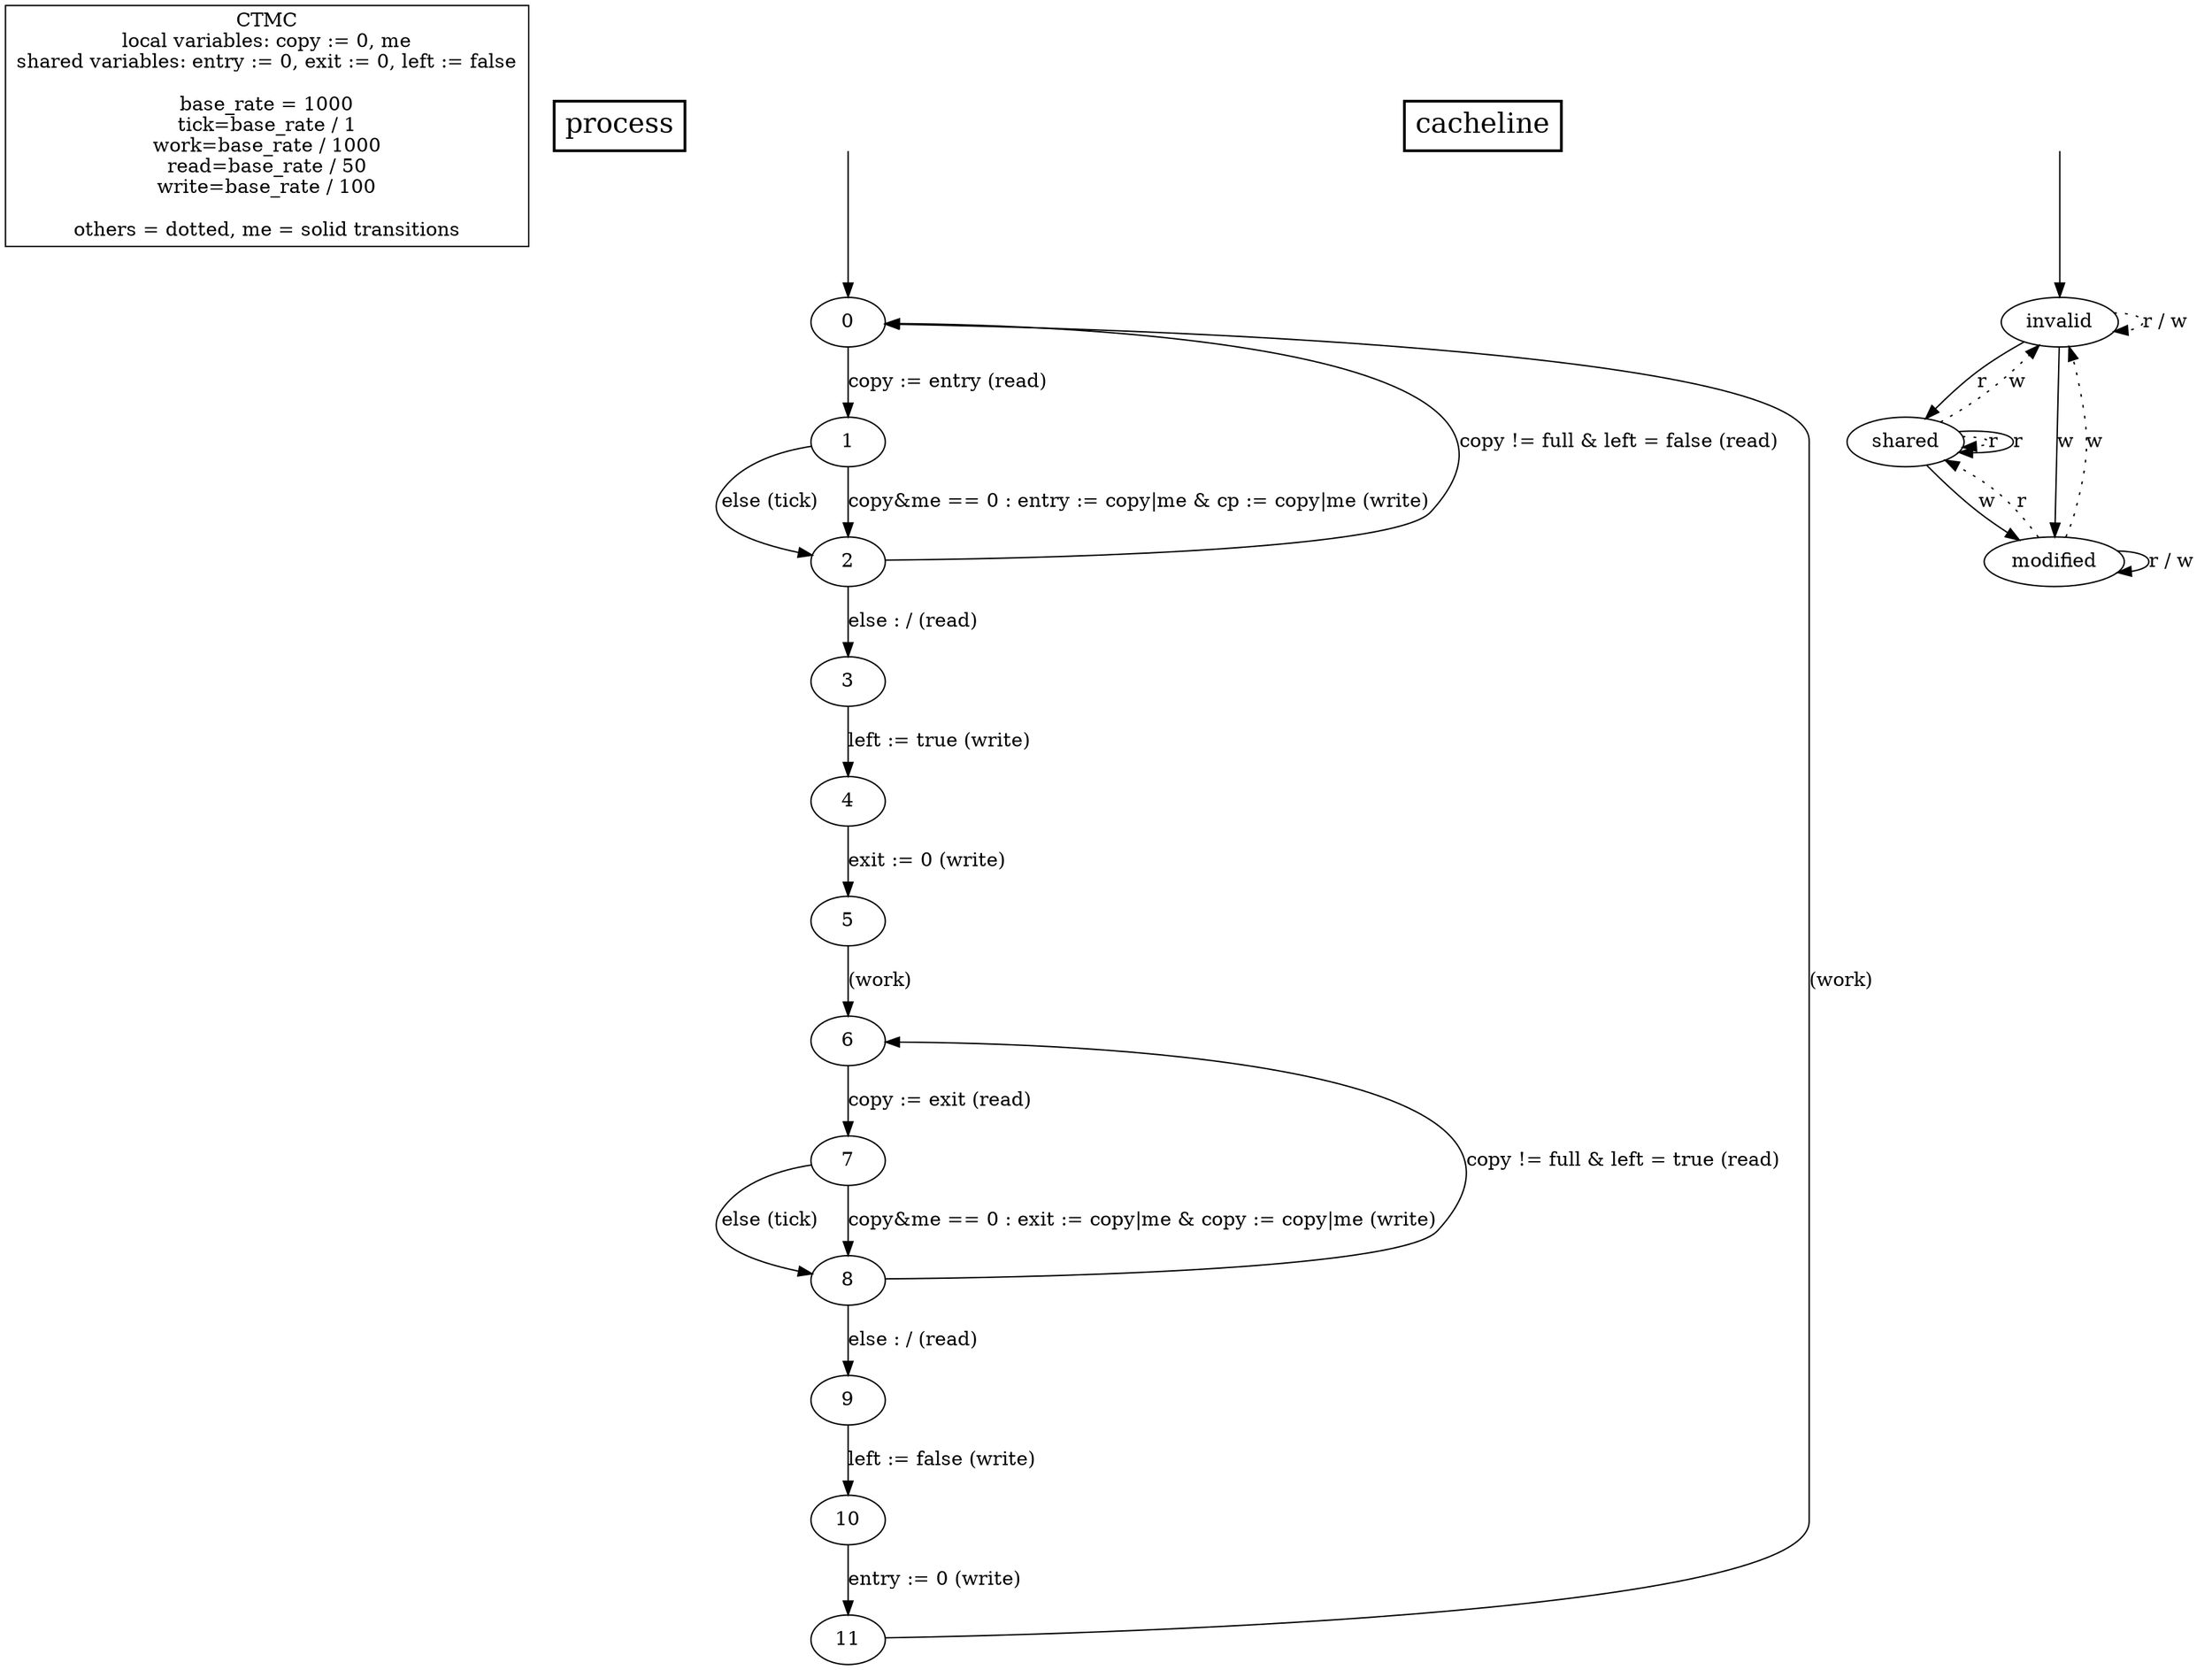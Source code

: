 digraph {

	"CTMC\nlocal variables: copy := 0, me\nshared variables: entry := 0, exit := 0, left := false\n\nbase_rate = 1000\ntick=base_rate / 1\nwork=base_rate / 1000\nread=base_rate / 50\nwrite=base_rate / 100\n\nothers = dotted, me = solid transitions" [nojustify=true, shape=box]

	"process" [nojustify=true, shape=box, style=bold, fontsize=20]

	initial_state_source [style=invis]

	// process

	initial_state_source -> "0"

	"0"  -> "1"  [weight=10, label="copy := entry (read)"]
	"1"  -> "2"  [label="else (tick)"]
	"1"  -> "2"  [weight=10, label="copy&me == 0 : entry := copy|me & cp := copy|me (write)"]

	"2"  -> "0"  [label="copy != full & left = false (read)"]
	"2"  -> "3"  [weight=10, label="else : / (read)"]
	"3"  -> "4"  [weight=10, label="left := true (write)"]
	"4"  -> "5"  [weight=10, label="exit := 0 (write)"]

	"5"  -> "6"  [weight=10, label="(work)"]

	"6"  -> "7"  [weight=10, label="copy := exit (read)"]
	"7" -> "8"   [label="else (tick)"]
	"7" -> "8"   [weight=10, label="copy&me == 0 : exit := copy|me & copy := copy|me (write)"]

	"8" -> "6"   [label="copy != full & left = true (read)"]
	"8" -> "9"   [weight=10, label="else : / (read)"]
	"9" -> "10"  [weight=10, label="left := false (write)"]
	"10" -> "11" [weight=10, label="entry := 0 (write)"]

	"11" -> "0"  [label="(work)"]

	// cacheline
	"cacheline" [nojustify=true, shape=box, style=bold, fontsize=20]

	initial_state_source2 [style=invis]
	initial_state_source2 -> "invalid"

	"invalid"  -> "invalid"  [label="r / w", style=dotted]
	"invalid"  -> "shared"   [label="r"]
	"invalid"  -> "modified" [label="w"]

	"shared"   -> "shared"   [label="r", style=dotted]
	"shared"   -> "invalid"  [label="w", style=dotted]
	"shared"   -> "shared"   [label="r"]
	"shared"   -> "modified" [label="w"]

	"modified" -> "shared"   [label="r", style=dotted]
	"modified" -> "invalid"  [label="w", style=dotted]
	"modified" -> "modified" [label="r / w"]
}
